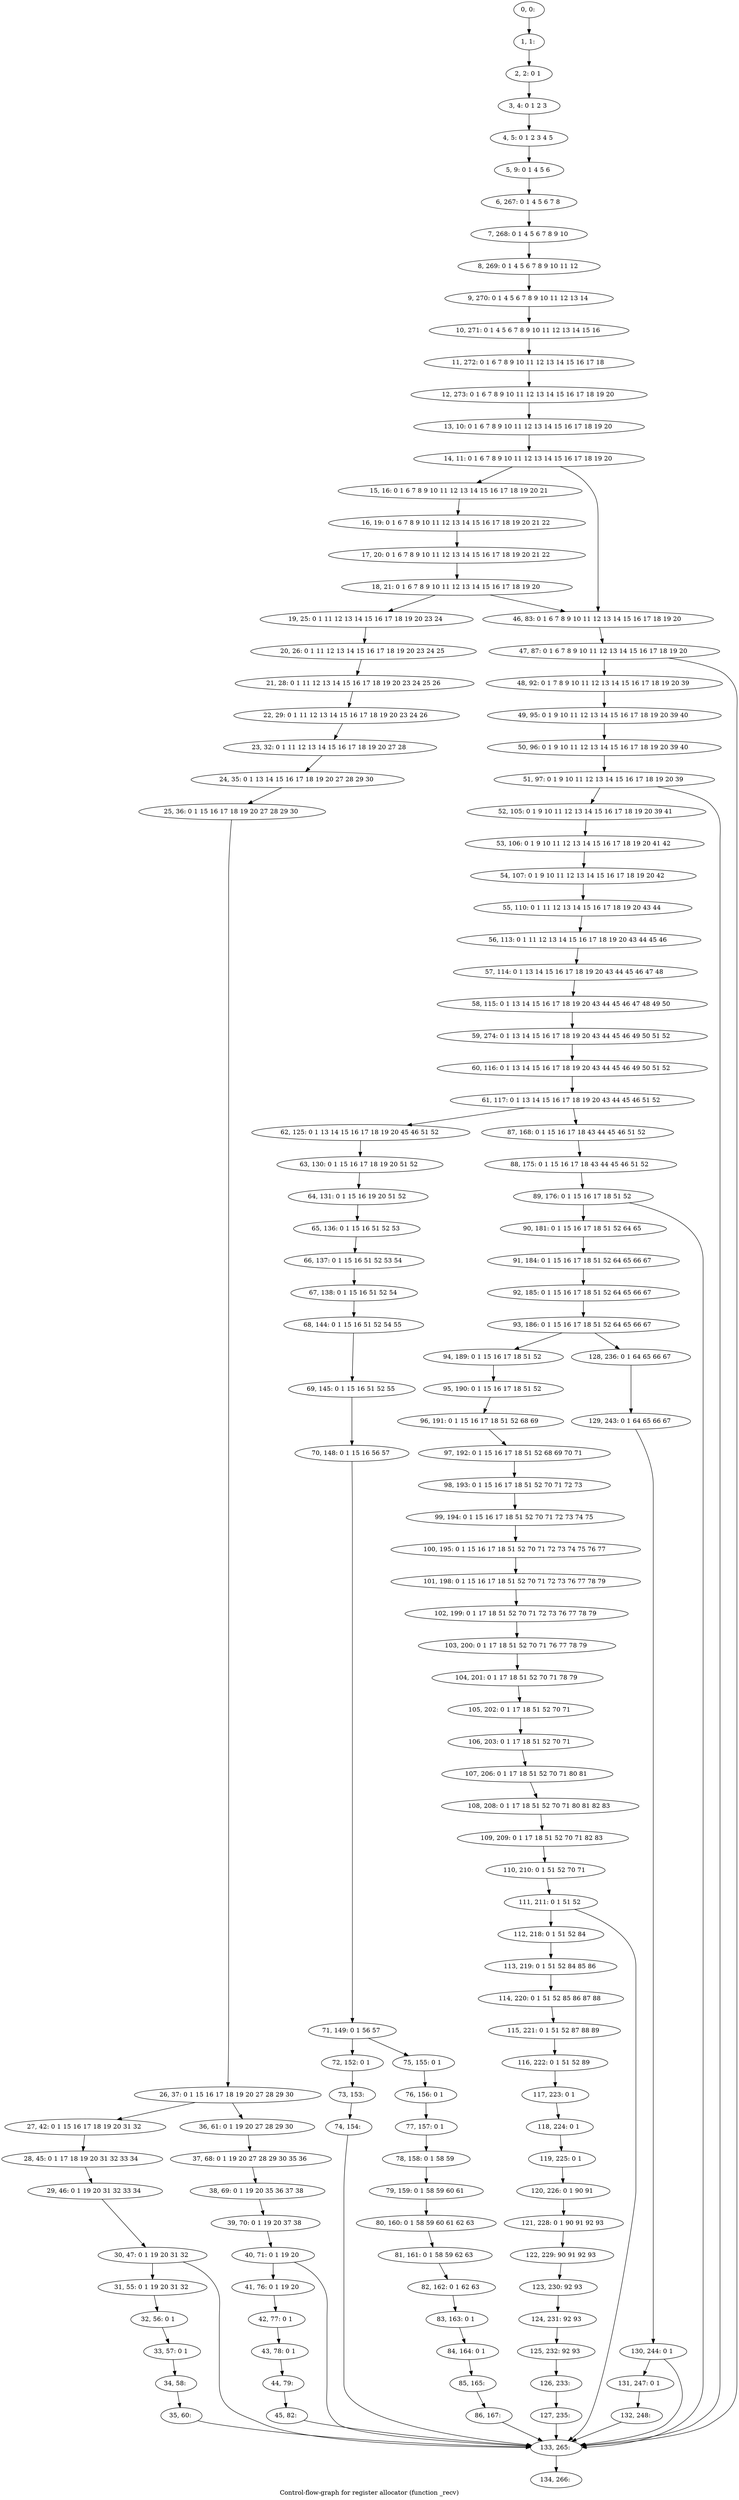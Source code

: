 digraph G {
graph [label="Control-flow-graph for register allocator (function _recv)"]
0[label="0, 0: "];
1[label="1, 1: "];
2[label="2, 2: 0 1 "];
3[label="3, 4: 0 1 2 3 "];
4[label="4, 5: 0 1 2 3 4 5 "];
5[label="5, 9: 0 1 4 5 6 "];
6[label="6, 267: 0 1 4 5 6 7 8 "];
7[label="7, 268: 0 1 4 5 6 7 8 9 10 "];
8[label="8, 269: 0 1 4 5 6 7 8 9 10 11 12 "];
9[label="9, 270: 0 1 4 5 6 7 8 9 10 11 12 13 14 "];
10[label="10, 271: 0 1 4 5 6 7 8 9 10 11 12 13 14 15 16 "];
11[label="11, 272: 0 1 6 7 8 9 10 11 12 13 14 15 16 17 18 "];
12[label="12, 273: 0 1 6 7 8 9 10 11 12 13 14 15 16 17 18 19 20 "];
13[label="13, 10: 0 1 6 7 8 9 10 11 12 13 14 15 16 17 18 19 20 "];
14[label="14, 11: 0 1 6 7 8 9 10 11 12 13 14 15 16 17 18 19 20 "];
15[label="15, 16: 0 1 6 7 8 9 10 11 12 13 14 15 16 17 18 19 20 21 "];
16[label="16, 19: 0 1 6 7 8 9 10 11 12 13 14 15 16 17 18 19 20 21 22 "];
17[label="17, 20: 0 1 6 7 8 9 10 11 12 13 14 15 16 17 18 19 20 21 22 "];
18[label="18, 21: 0 1 6 7 8 9 10 11 12 13 14 15 16 17 18 19 20 "];
19[label="19, 25: 0 1 11 12 13 14 15 16 17 18 19 20 23 24 "];
20[label="20, 26: 0 1 11 12 13 14 15 16 17 18 19 20 23 24 25 "];
21[label="21, 28: 0 1 11 12 13 14 15 16 17 18 19 20 23 24 25 26 "];
22[label="22, 29: 0 1 11 12 13 14 15 16 17 18 19 20 23 24 26 "];
23[label="23, 32: 0 1 11 12 13 14 15 16 17 18 19 20 27 28 "];
24[label="24, 35: 0 1 13 14 15 16 17 18 19 20 27 28 29 30 "];
25[label="25, 36: 0 1 15 16 17 18 19 20 27 28 29 30 "];
26[label="26, 37: 0 1 15 16 17 18 19 20 27 28 29 30 "];
27[label="27, 42: 0 1 15 16 17 18 19 20 31 32 "];
28[label="28, 45: 0 1 17 18 19 20 31 32 33 34 "];
29[label="29, 46: 0 1 19 20 31 32 33 34 "];
30[label="30, 47: 0 1 19 20 31 32 "];
31[label="31, 55: 0 1 19 20 31 32 "];
32[label="32, 56: 0 1 "];
33[label="33, 57: 0 1 "];
34[label="34, 58: "];
35[label="35, 60: "];
36[label="36, 61: 0 1 19 20 27 28 29 30 "];
37[label="37, 68: 0 1 19 20 27 28 29 30 35 36 "];
38[label="38, 69: 0 1 19 20 35 36 37 38 "];
39[label="39, 70: 0 1 19 20 37 38 "];
40[label="40, 71: 0 1 19 20 "];
41[label="41, 76: 0 1 19 20 "];
42[label="42, 77: 0 1 "];
43[label="43, 78: 0 1 "];
44[label="44, 79: "];
45[label="45, 82: "];
46[label="46, 83: 0 1 6 7 8 9 10 11 12 13 14 15 16 17 18 19 20 "];
47[label="47, 87: 0 1 6 7 8 9 10 11 12 13 14 15 16 17 18 19 20 "];
48[label="48, 92: 0 1 7 8 9 10 11 12 13 14 15 16 17 18 19 20 39 "];
49[label="49, 95: 0 1 9 10 11 12 13 14 15 16 17 18 19 20 39 40 "];
50[label="50, 96: 0 1 9 10 11 12 13 14 15 16 17 18 19 20 39 40 "];
51[label="51, 97: 0 1 9 10 11 12 13 14 15 16 17 18 19 20 39 "];
52[label="52, 105: 0 1 9 10 11 12 13 14 15 16 17 18 19 20 39 41 "];
53[label="53, 106: 0 1 9 10 11 12 13 14 15 16 17 18 19 20 41 42 "];
54[label="54, 107: 0 1 9 10 11 12 13 14 15 16 17 18 19 20 42 "];
55[label="55, 110: 0 1 11 12 13 14 15 16 17 18 19 20 43 44 "];
56[label="56, 113: 0 1 11 12 13 14 15 16 17 18 19 20 43 44 45 46 "];
57[label="57, 114: 0 1 13 14 15 16 17 18 19 20 43 44 45 46 47 48 "];
58[label="58, 115: 0 1 13 14 15 16 17 18 19 20 43 44 45 46 47 48 49 50 "];
59[label="59, 274: 0 1 13 14 15 16 17 18 19 20 43 44 45 46 49 50 51 52 "];
60[label="60, 116: 0 1 13 14 15 16 17 18 19 20 43 44 45 46 49 50 51 52 "];
61[label="61, 117: 0 1 13 14 15 16 17 18 19 20 43 44 45 46 51 52 "];
62[label="62, 125: 0 1 13 14 15 16 17 18 19 20 45 46 51 52 "];
63[label="63, 130: 0 1 15 16 17 18 19 20 51 52 "];
64[label="64, 131: 0 1 15 16 19 20 51 52 "];
65[label="65, 136: 0 1 15 16 51 52 53 "];
66[label="66, 137: 0 1 15 16 51 52 53 54 "];
67[label="67, 138: 0 1 15 16 51 52 54 "];
68[label="68, 144: 0 1 15 16 51 52 54 55 "];
69[label="69, 145: 0 1 15 16 51 52 55 "];
70[label="70, 148: 0 1 15 16 56 57 "];
71[label="71, 149: 0 1 56 57 "];
72[label="72, 152: 0 1 "];
73[label="73, 153: "];
74[label="74, 154: "];
75[label="75, 155: 0 1 "];
76[label="76, 156: 0 1 "];
77[label="77, 157: 0 1 "];
78[label="78, 158: 0 1 58 59 "];
79[label="79, 159: 0 1 58 59 60 61 "];
80[label="80, 160: 0 1 58 59 60 61 62 63 "];
81[label="81, 161: 0 1 58 59 62 63 "];
82[label="82, 162: 0 1 62 63 "];
83[label="83, 163: 0 1 "];
84[label="84, 164: 0 1 "];
85[label="85, 165: "];
86[label="86, 167: "];
87[label="87, 168: 0 1 15 16 17 18 43 44 45 46 51 52 "];
88[label="88, 175: 0 1 15 16 17 18 43 44 45 46 51 52 "];
89[label="89, 176: 0 1 15 16 17 18 51 52 "];
90[label="90, 181: 0 1 15 16 17 18 51 52 64 65 "];
91[label="91, 184: 0 1 15 16 17 18 51 52 64 65 66 67 "];
92[label="92, 185: 0 1 15 16 17 18 51 52 64 65 66 67 "];
93[label="93, 186: 0 1 15 16 17 18 51 52 64 65 66 67 "];
94[label="94, 189: 0 1 15 16 17 18 51 52 "];
95[label="95, 190: 0 1 15 16 17 18 51 52 "];
96[label="96, 191: 0 1 15 16 17 18 51 52 68 69 "];
97[label="97, 192: 0 1 15 16 17 18 51 52 68 69 70 71 "];
98[label="98, 193: 0 1 15 16 17 18 51 52 70 71 72 73 "];
99[label="99, 194: 0 1 15 16 17 18 51 52 70 71 72 73 74 75 "];
100[label="100, 195: 0 1 15 16 17 18 51 52 70 71 72 73 74 75 76 77 "];
101[label="101, 198: 0 1 15 16 17 18 51 52 70 71 72 73 76 77 78 79 "];
102[label="102, 199: 0 1 17 18 51 52 70 71 72 73 76 77 78 79 "];
103[label="103, 200: 0 1 17 18 51 52 70 71 76 77 78 79 "];
104[label="104, 201: 0 1 17 18 51 52 70 71 78 79 "];
105[label="105, 202: 0 1 17 18 51 52 70 71 "];
106[label="106, 203: 0 1 17 18 51 52 70 71 "];
107[label="107, 206: 0 1 17 18 51 52 70 71 80 81 "];
108[label="108, 208: 0 1 17 18 51 52 70 71 80 81 82 83 "];
109[label="109, 209: 0 1 17 18 51 52 70 71 82 83 "];
110[label="110, 210: 0 1 51 52 70 71 "];
111[label="111, 211: 0 1 51 52 "];
112[label="112, 218: 0 1 51 52 84 "];
113[label="113, 219: 0 1 51 52 84 85 86 "];
114[label="114, 220: 0 1 51 52 85 86 87 88 "];
115[label="115, 221: 0 1 51 52 87 88 89 "];
116[label="116, 222: 0 1 51 52 89 "];
117[label="117, 223: 0 1 "];
118[label="118, 224: 0 1 "];
119[label="119, 225: 0 1 "];
120[label="120, 226: 0 1 90 91 "];
121[label="121, 228: 0 1 90 91 92 93 "];
122[label="122, 229: 90 91 92 93 "];
123[label="123, 230: 92 93 "];
124[label="124, 231: 92 93 "];
125[label="125, 232: 92 93 "];
126[label="126, 233: "];
127[label="127, 235: "];
128[label="128, 236: 0 1 64 65 66 67 "];
129[label="129, 243: 0 1 64 65 66 67 "];
130[label="130, 244: 0 1 "];
131[label="131, 247: 0 1 "];
132[label="132, 248: "];
133[label="133, 265: "];
134[label="134, 266: "];
0->1 ;
1->2 ;
2->3 ;
3->4 ;
4->5 ;
5->6 ;
6->7 ;
7->8 ;
8->9 ;
9->10 ;
10->11 ;
11->12 ;
12->13 ;
13->14 ;
14->15 ;
14->46 ;
15->16 ;
16->17 ;
17->18 ;
18->19 ;
18->46 ;
19->20 ;
20->21 ;
21->22 ;
22->23 ;
23->24 ;
24->25 ;
25->26 ;
26->27 ;
26->36 ;
27->28 ;
28->29 ;
29->30 ;
30->31 ;
30->133 ;
31->32 ;
32->33 ;
33->34 ;
34->35 ;
35->133 ;
36->37 ;
37->38 ;
38->39 ;
39->40 ;
40->41 ;
40->133 ;
41->42 ;
42->43 ;
43->44 ;
44->45 ;
45->133 ;
46->47 ;
47->48 ;
47->133 ;
48->49 ;
49->50 ;
50->51 ;
51->52 ;
51->133 ;
52->53 ;
53->54 ;
54->55 ;
55->56 ;
56->57 ;
57->58 ;
58->59 ;
59->60 ;
60->61 ;
61->62 ;
61->87 ;
62->63 ;
63->64 ;
64->65 ;
65->66 ;
66->67 ;
67->68 ;
68->69 ;
69->70 ;
70->71 ;
71->72 ;
71->75 ;
72->73 ;
73->74 ;
74->133 ;
75->76 ;
76->77 ;
77->78 ;
78->79 ;
79->80 ;
80->81 ;
81->82 ;
82->83 ;
83->84 ;
84->85 ;
85->86 ;
86->133 ;
87->88 ;
88->89 ;
89->90 ;
89->133 ;
90->91 ;
91->92 ;
92->93 ;
93->94 ;
93->128 ;
94->95 ;
95->96 ;
96->97 ;
97->98 ;
98->99 ;
99->100 ;
100->101 ;
101->102 ;
102->103 ;
103->104 ;
104->105 ;
105->106 ;
106->107 ;
107->108 ;
108->109 ;
109->110 ;
110->111 ;
111->112 ;
111->133 ;
112->113 ;
113->114 ;
114->115 ;
115->116 ;
116->117 ;
117->118 ;
118->119 ;
119->120 ;
120->121 ;
121->122 ;
122->123 ;
123->124 ;
124->125 ;
125->126 ;
126->127 ;
127->133 ;
128->129 ;
129->130 ;
130->131 ;
130->133 ;
131->132 ;
132->133 ;
133->134 ;
}
